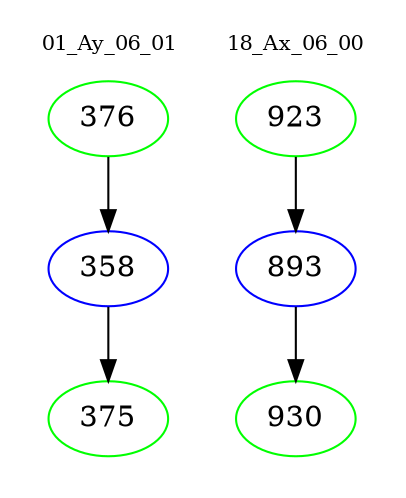 digraph{
subgraph cluster_0 {
color = white
label = "01_Ay_06_01";
fontsize=10;
T0_376 [label="376", color="green"]
T0_376 -> T0_358 [color="black"]
T0_358 [label="358", color="blue"]
T0_358 -> T0_375 [color="black"]
T0_375 [label="375", color="green"]
}
subgraph cluster_1 {
color = white
label = "18_Ax_06_00";
fontsize=10;
T1_923 [label="923", color="green"]
T1_923 -> T1_893 [color="black"]
T1_893 [label="893", color="blue"]
T1_893 -> T1_930 [color="black"]
T1_930 [label="930", color="green"]
}
}
